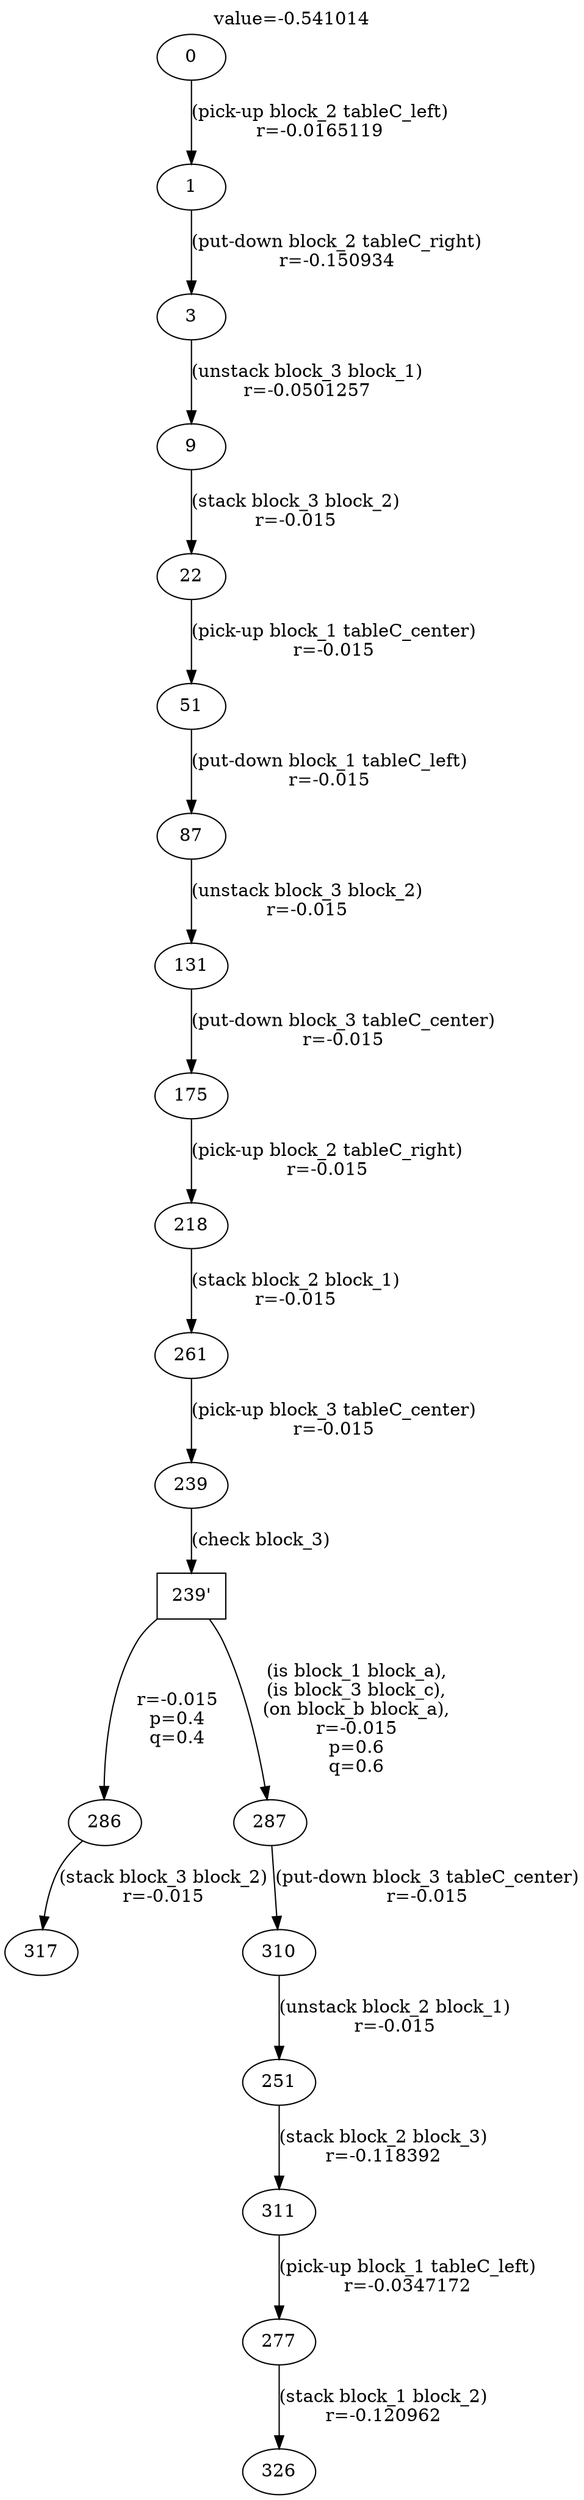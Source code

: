 digraph g{
label="value=-0.541014"
labelloc=top
0->1 [ label="(pick-up block_2 tableC_left)
r=-0.0165119" ];
1->3 [ label="(put-down block_2 tableC_right)
r=-0.150934" ];
3->9 [ label="(unstack block_3 block_1)
r=-0.0501257" ];
9->22 [ label="(stack block_3 block_2)
r=-0.015" ];
22->51 [ label="(pick-up block_1 tableC_center)
r=-0.015" ];
51->87 [ label="(put-down block_1 tableC_left)
r=-0.015" ];
87->131 [ label="(unstack block_3 block_2)
r=-0.015" ];
131->175 [ label="(put-down block_3 tableC_center)
r=-0.015" ];
175->218 [ label="(pick-up block_2 tableC_right)
r=-0.015" ];
218->261 [ label="(stack block_2 block_1)
r=-0.015" ];
261->239 [ label="(pick-up block_3 tableC_center)
r=-0.015" ];
"239'" [ shape=box ] ;
239->"239'" [ label="(check block_3)" ];
"239'"->286 [ label="
r=-0.015
p=0.4
q=0.4" ];
286->317 [ label="(stack block_3 block_2)
r=-0.015" ];
"239'"->287 [ label="
(is block_1 block_a),
(is block_3 block_c),
(on block_b block_a),
r=-0.015
p=0.6
q=0.6" ];
287->310 [ label="(put-down block_3 tableC_center)
r=-0.015" ];
310->251 [ label="(unstack block_2 block_1)
r=-0.015" ];
251->311 [ label="(stack block_2 block_3)
r=-0.118392" ];
311->277 [ label="(pick-up block_1 tableC_left)
r=-0.0347172" ];
277->326 [ label="(stack block_1 block_2)
r=-0.120962" ];
}

